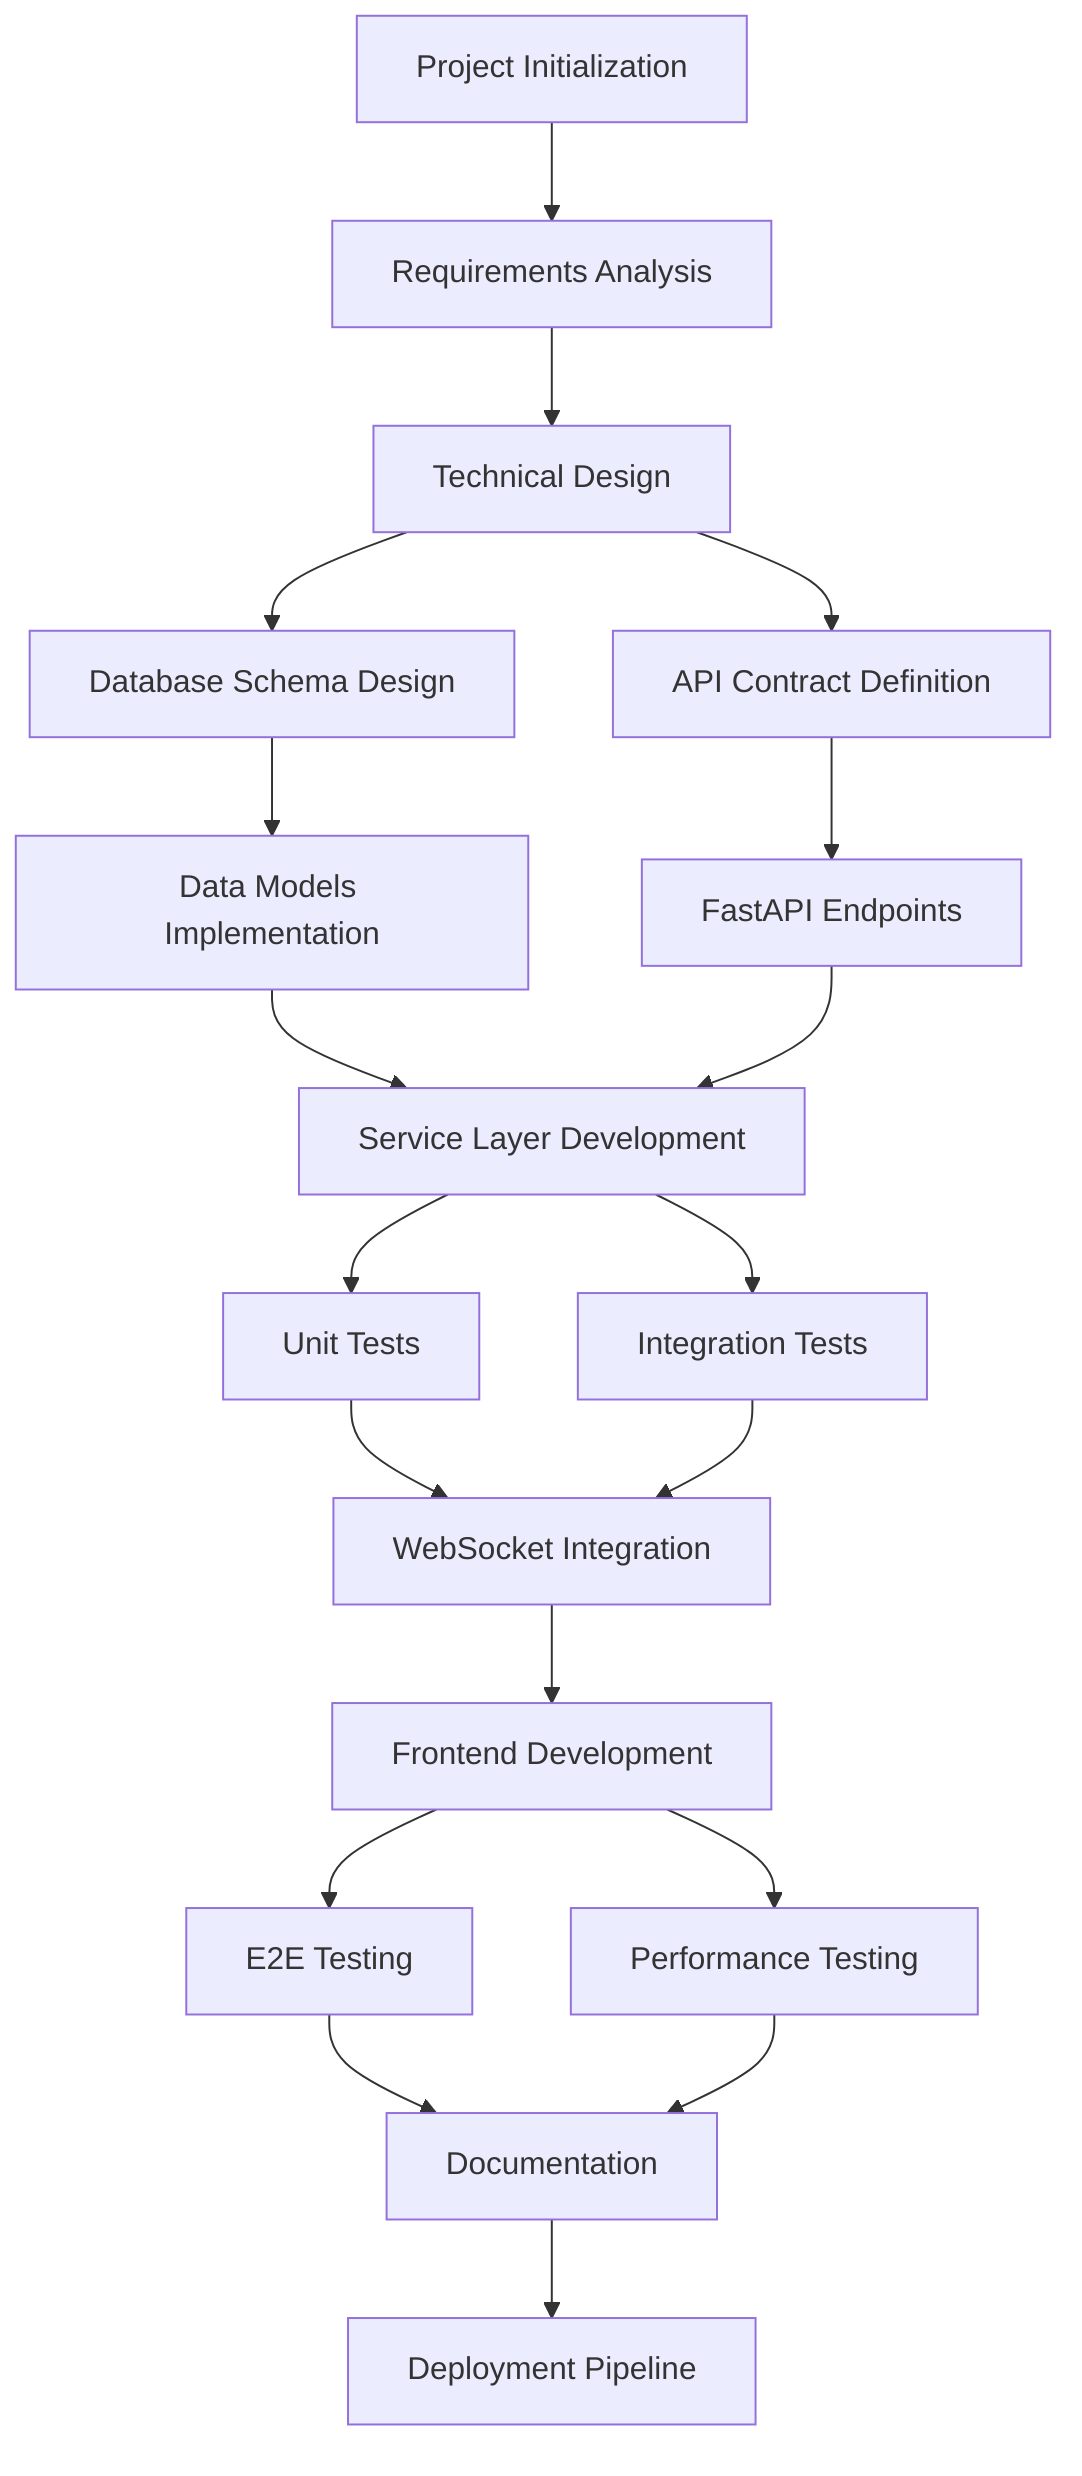 graph TD
    A[Project Initialization] --> B[Requirements Analysis]
    B --> C[Technical Design]
    C --> D1[Database Schema Design]
    C --> D2[API Contract Definition]
    
    D1 --> E1[Data Models Implementation]
    D2 --> E2[FastAPI Endpoints]
    
    E1 --> F1[Service Layer Development]
    E2 --> F1
    
    F1 --> G1[Unit Tests]
    F1 --> G2[Integration Tests]
    
    G1 --> H[WebSocket Integration]
    G2 --> H
    
    H --> I[Frontend Development]
    
    I --> J1[E2E Testing]
    I --> J2[Performance Testing]
    
    J1 --> K[Documentation]
    J2 --> K
    
    K --> L[Deployment Pipeline]